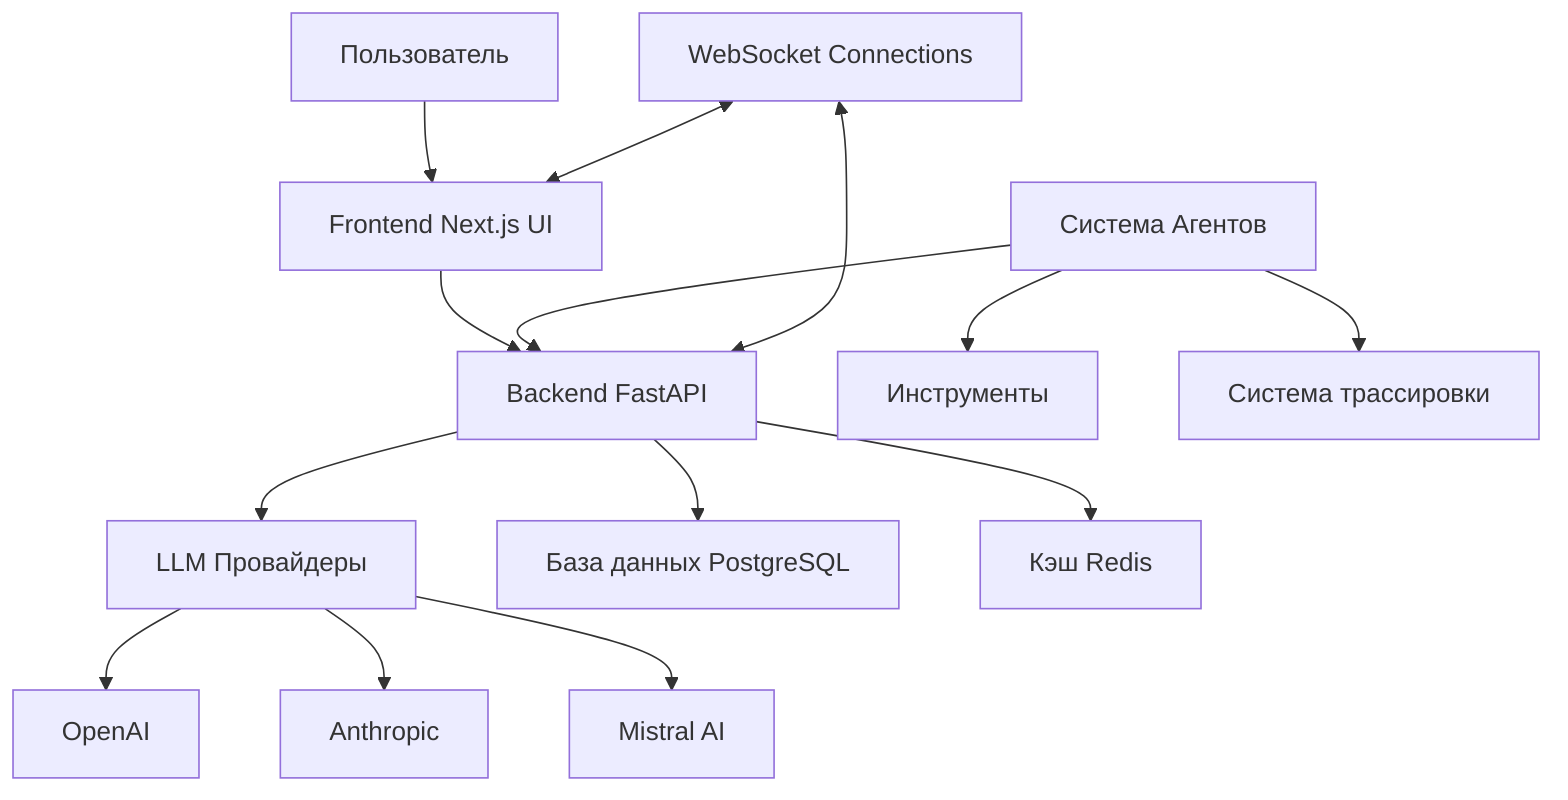 graph TD
    User[Пользователь] --> FrontendUI[Frontend Next.js UI]
    
    FrontendUI --> BackendAPI[Backend FastAPI]
    
    BackendAPI --> LLMProviders[LLM Провайдеры]
    LLMProviders --> OpenAI[OpenAI]
    LLMProviders --> Anthropic[Anthropic]
    LLMProviders --> Mistral[Mistral AI]
    
    BackendAPI --> DatabasePostgres[База данных PostgreSQL]
    BackendAPI --> RedisCache[Кэш Redis]
    
    AgentSystem[Система Агентов] --> BackendAPI
    AgentSystem --> Tools[Инструменты]
    AgentSystem --> Tracing[Система трассировки]
    
    WebSocket[WebSocket Connections] <--> FrontendUI
    WebSocket <--> BackendAPI